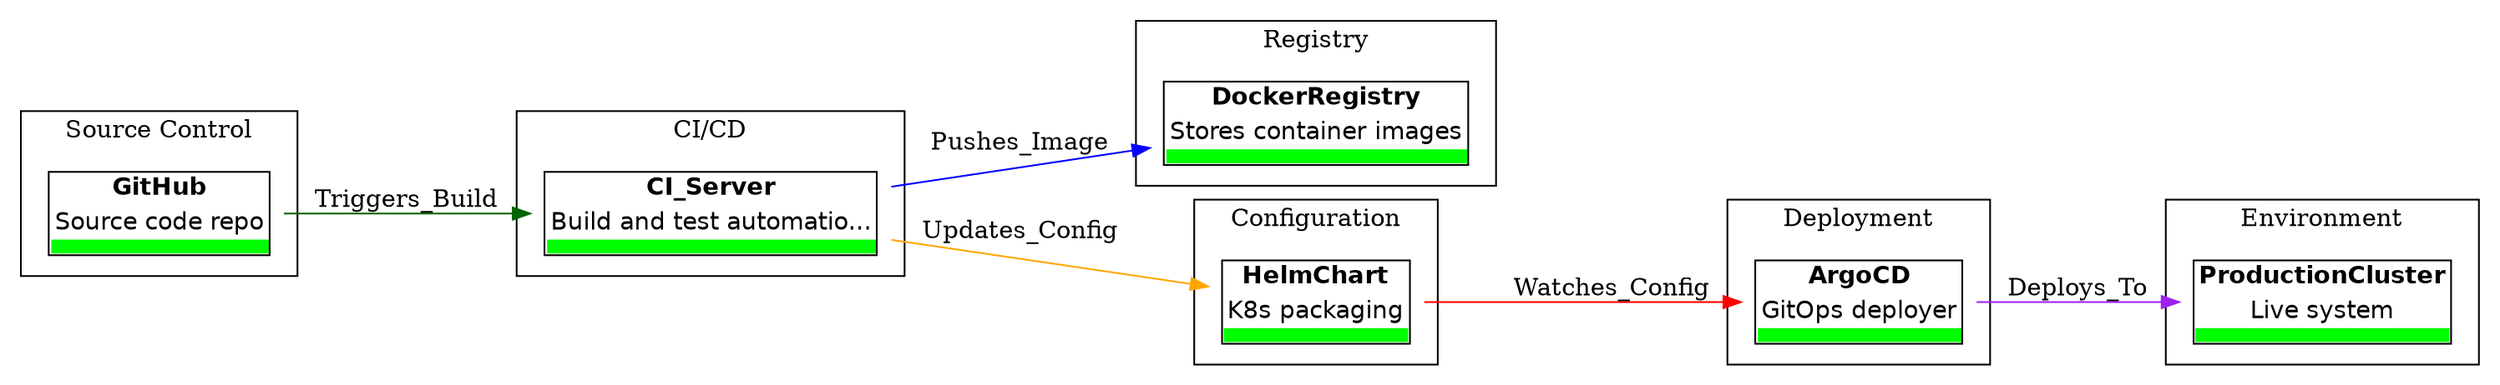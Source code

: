 digraph Infrastructure {
  rankdir=LR;
  node [shape=plaintext, fontname=Helvetica];
  subgraph cluster_ENVIRONMENT {
    label="Environment";
    ProductionCluster [tooltip="ProductionCluster: Live system\nStatus: healthy\nOwner: sre" label=<
      <TABLE BORDER="1" CELLBORDER="0" CELLSPACING="0">
        <TR><TD><B>ProductionCluster</B></TD></TR>
        <TR><TD>Live system</TD></TR>
        <TR><TD BGCOLOR="green" HEIGHT="8"></TD></TR>
      </TABLE>
    >];
  }
  subgraph cluster_SCM {
    label="Source Control";
    GitHub [tooltip="GitHub: Source code repo\nStatus: healthy\nOwner: dev" label=<
      <TABLE BORDER="1" CELLBORDER="0" CELLSPACING="0">
        <TR><TD><B>GitHub</B></TD></TR>
        <TR><TD>Source code repo</TD></TR>
        <TR><TD BGCOLOR="green" HEIGHT="8"></TD></TR>
      </TABLE>
    >];
  }
  subgraph cluster_CI {
    label="CI/CD";
    CI_Server [tooltip="CI_Server: Build and test automation\nStatus: healthy\nOwner: platform" label=<
      <TABLE BORDER="1" CELLBORDER="0" CELLSPACING="0">
        <TR><TD><B>CI_Server</B></TD></TR>
        <TR><TD>Build and test automatio...</TD></TR>
        <TR><TD BGCOLOR="green" HEIGHT="8"></TD></TR>
      </TABLE>
    >];
  }
  subgraph cluster_REGISTRY {
    label="Registry";
    DockerRegistry [tooltip="DockerRegistry: Stores container images\nStatus: healthy\nOwner: devops" label=<
      <TABLE BORDER="1" CELLBORDER="0" CELLSPACING="0">
        <TR><TD><B>DockerRegistry</B></TD></TR>
        <TR><TD>Stores container images</TD></TR>
        <TR><TD BGCOLOR="green" HEIGHT="8"></TD></TR>
      </TABLE>
    >];
  }
  subgraph cluster_CONFIG {
    label="Configuration";
    HelmChart [tooltip="HelmChart: K8s packaging\nStatus: healthy\nOwner: platform" label=<
      <TABLE BORDER="1" CELLBORDER="0" CELLSPACING="0">
        <TR><TD><B>HelmChart</B></TD></TR>
        <TR><TD>K8s packaging</TD></TR>
        <TR><TD BGCOLOR="green" HEIGHT="8"></TD></TR>
      </TABLE>
    >];
  }
  subgraph cluster_CD {
    label="Deployment";
    ArgoCD [tooltip="ArgoCD: GitOps deployer\nStatus: healthy\nOwner: sre" label=<
      <TABLE BORDER="1" CELLBORDER="0" CELLSPACING="0">
        <TR><TD><B>ArgoCD</B></TD></TR>
        <TR><TD>GitOps deployer</TD></TR>
        <TR><TD BGCOLOR="green" HEIGHT="8"></TD></TR>
      </TABLE>
    >];
  }
  GitHub -> CI_Server [label="Triggers_Build", color=darkgreen];
  CI_Server -> DockerRegistry [label="Pushes_Image", color=blue];
  CI_Server -> HelmChart [label="Updates_Config", color=orange];
  HelmChart -> ArgoCD [label="Watches_Config", color=red];
  ArgoCD -> ProductionCluster [label="Deploys_To", color=purple];
}

